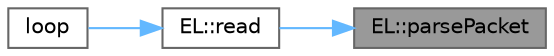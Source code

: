 digraph "EL::parsePacket"
{
 // LATEX_PDF_SIZE
  bgcolor="transparent";
  edge [fontname=Helvetica,fontsize=10,labelfontname=Helvetica,labelfontsize=10];
  node [fontname=Helvetica,fontsize=10,shape=box,height=0.2,width=0.4];
  rankdir="RL";
  Node1 [label="EL::parsePacket",height=0.2,width=0.4,color="gray40", fillcolor="grey60", style="filled", fontcolor="black",tooltip="受信データを読む"];
  Node1 -> Node2 [dir="back",color="steelblue1",style="solid"];
  Node2 [label="EL::read",height=0.2,width=0.4,color="grey40", fillcolor="white", style="filled",URL="$class_e_l.html#adb5539d23d71d5dc1b708868c241875a",tooltip="受信データを受け取る"];
  Node2 -> Node3 [dir="back",color="steelblue1",style="solid"];
  Node3 [label="loop",height=0.2,width=0.4,color="grey40", fillcolor="white", style="filled",URL="$main_8cpp.html#afe461d27b9c48d5921c00d521181f12f",tooltip=" "];
}
